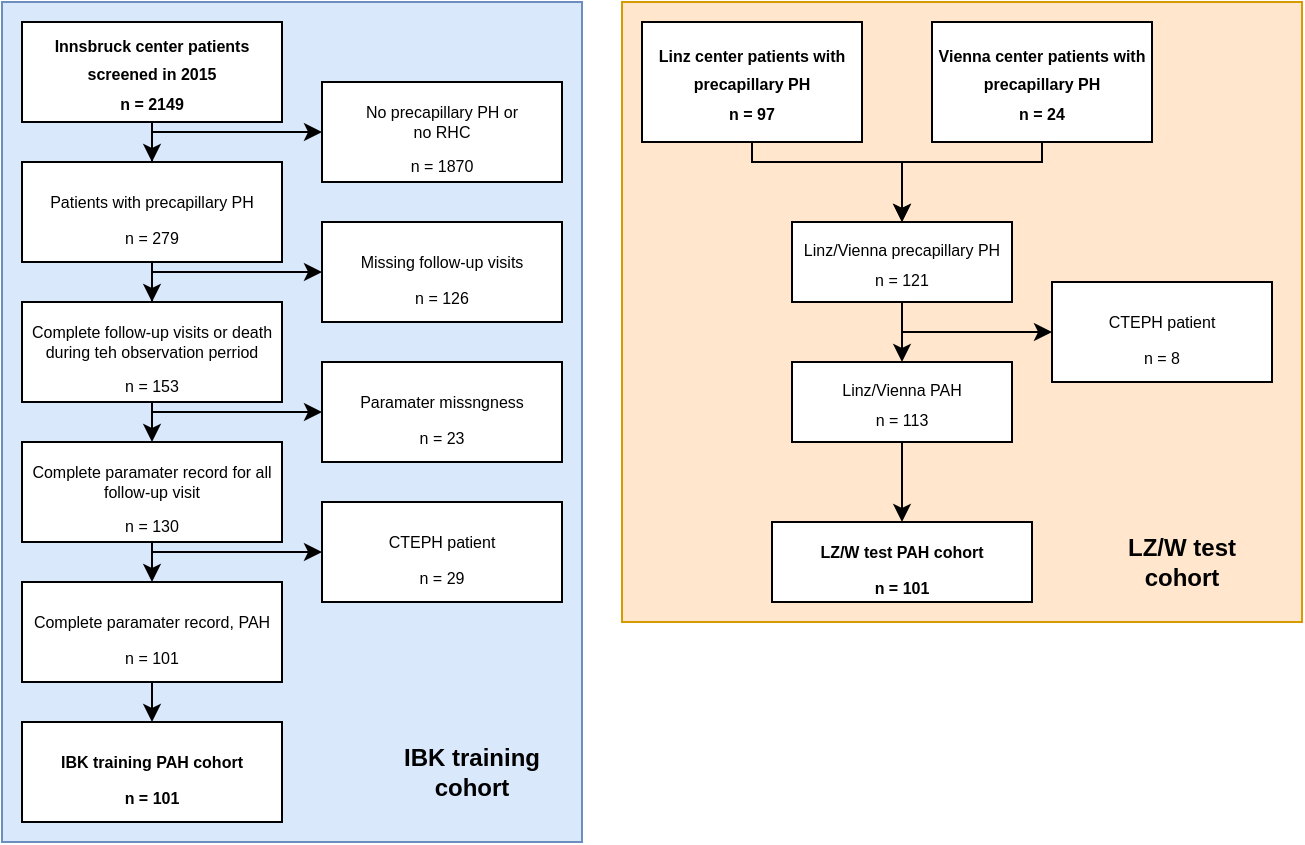 <mxfile version="15.4.0" type="device"><diagram id="SUT3NOWvtUY3PuW5CON_" name="Page-1"><mxGraphModel dx="749" dy="1536" grid="1" gridSize="10" guides="1" tooltips="1" connect="1" arrows="1" fold="1" page="1" pageScale="1" pageWidth="690" pageHeight="980" math="0" shadow="0"><root><mxCell id="0"/><mxCell id="1" parent="0"/><mxCell id="iDVd71Pl4IhMD59kDl6T-55" value="" style="rounded=0;whiteSpace=wrap;html=1;verticalAlign=middle;fillColor=#ffe6cc;strokeColor=#d79b00;" vertex="1" parent="1"><mxGeometry x="340" y="-960" width="340" height="310" as="geometry"/></mxCell><mxCell id="iDVd71Pl4IhMD59kDl6T-56" style="edgeStyle=orthogonalEdgeStyle;rounded=0;orthogonalLoop=1;jettySize=auto;html=1;exitX=0.5;exitY=1;exitDx=0;exitDy=0;entryX=0.5;entryY=0;entryDx=0;entryDy=0;" edge="1" parent="1" source="iDVd71Pl4IhMD59kDl6T-25" target="iDVd71Pl4IhMD59kDl6T-51"><mxGeometry relative="1" as="geometry"><Array as="points"><mxPoint x="405" y="-880"/><mxPoint x="480" y="-880"/></Array></mxGeometry></mxCell><mxCell id="iDVd71Pl4IhMD59kDl6T-25" value="&lt;font style=&quot;font-size: 8px&quot;&gt;Linz center patients with precapillary PH&lt;br&gt;n = 97&lt;br&gt;&lt;/font&gt;" style="rounded=0;whiteSpace=wrap;html=1;spacing=0;fontStyle=1" vertex="1" parent="1"><mxGeometry x="350" y="-950" width="110" height="60" as="geometry"/></mxCell><mxCell id="iDVd71Pl4IhMD59kDl6T-59" style="edgeStyle=orthogonalEdgeStyle;rounded=0;orthogonalLoop=1;jettySize=auto;html=1;entryX=0.5;entryY=0;entryDx=0;entryDy=0;" edge="1" parent="1" source="iDVd71Pl4IhMD59kDl6T-27" target="iDVd71Pl4IhMD59kDl6T-51"><mxGeometry relative="1" as="geometry"><Array as="points"><mxPoint x="550" y="-880"/><mxPoint x="480" y="-880"/></Array></mxGeometry></mxCell><mxCell id="iDVd71Pl4IhMD59kDl6T-27" value="&lt;font style=&quot;font-size: 8px&quot;&gt;Vienna center patients with precapillary PH&lt;br&gt;n = 24&lt;br&gt;&lt;/font&gt;" style="rounded=0;whiteSpace=wrap;html=1;spacing=0;fontStyle=1" vertex="1" parent="1"><mxGeometry x="495" y="-950" width="110" height="60" as="geometry"/></mxCell><mxCell id="iDVd71Pl4IhMD59kDl6T-60" style="edgeStyle=orthogonalEdgeStyle;rounded=0;orthogonalLoop=1;jettySize=auto;html=1;exitX=0.5;exitY=1;exitDx=0;exitDy=0;entryX=0.5;entryY=0;entryDx=0;entryDy=0;" edge="1" parent="1" source="iDVd71Pl4IhMD59kDl6T-51" target="iDVd71Pl4IhMD59kDl6T-52"><mxGeometry relative="1" as="geometry"/></mxCell><mxCell id="iDVd71Pl4IhMD59kDl6T-62" style="edgeStyle=orthogonalEdgeStyle;rounded=0;orthogonalLoop=1;jettySize=auto;html=1;exitX=0.5;exitY=1;exitDx=0;exitDy=0;entryX=0;entryY=0.5;entryDx=0;entryDy=0;" edge="1" parent="1" source="iDVd71Pl4IhMD59kDl6T-51" target="iDVd71Pl4IhMD59kDl6T-53"><mxGeometry relative="1" as="geometry"><Array as="points"><mxPoint x="480" y="-795"/></Array></mxGeometry></mxCell><mxCell id="iDVd71Pl4IhMD59kDl6T-51" value="&lt;font style=&quot;font-size: 8px&quot;&gt;Linz/Vienna precapillary PH&lt;br&gt;n = 121&lt;br&gt;&lt;/font&gt;" style="rounded=0;whiteSpace=wrap;html=1;spacing=0;fontStyle=0" vertex="1" parent="1"><mxGeometry x="425" y="-850" width="110" height="40" as="geometry"/></mxCell><mxCell id="iDVd71Pl4IhMD59kDl6T-61" style="edgeStyle=orthogonalEdgeStyle;rounded=0;orthogonalLoop=1;jettySize=auto;html=1;entryX=0.5;entryY=0;entryDx=0;entryDy=0;" edge="1" parent="1" source="iDVd71Pl4IhMD59kDl6T-52" target="iDVd71Pl4IhMD59kDl6T-54"><mxGeometry relative="1" as="geometry"/></mxCell><mxCell id="iDVd71Pl4IhMD59kDl6T-52" value="&lt;font style=&quot;font-size: 8px&quot;&gt;Linz/Vienna PAH&lt;br&gt;n = 113&lt;br&gt;&lt;/font&gt;" style="rounded=0;whiteSpace=wrap;html=1;spacing=0;fontStyle=0" vertex="1" parent="1"><mxGeometry x="425" y="-780" width="110" height="40" as="geometry"/></mxCell><mxCell id="iDVd71Pl4IhMD59kDl6T-21" value="" style="rounded=0;whiteSpace=wrap;html=1;verticalAlign=middle;fillColor=#dae8fc;strokeColor=#6c8ebf;" vertex="1" parent="1"><mxGeometry x="30" y="-960" width="290" height="420" as="geometry"/></mxCell><mxCell id="iDVd71Pl4IhMD59kDl6T-2" value="&lt;font style=&quot;font-size: 8px&quot;&gt;Innsbruck center patients screened in 2015&lt;br&gt;n = 2149&lt;br&gt;&lt;/font&gt;" style="rounded=0;whiteSpace=wrap;html=1;spacing=0;fontStyle=1" vertex="1" parent="1"><mxGeometry x="40" y="-950" width="130" height="50" as="geometry"/></mxCell><mxCell id="iDVd71Pl4IhMD59kDl6T-3" value="&lt;font style=&quot;font-size: 8px&quot;&gt;&lt;p lang=&quot;en-US&quot; class=&quot;western&quot; align=&quot;center&quot; style=&quot;margin-bottom: 0in&quot;&gt;&lt;font face=&quot;Arial, serif&quot;&gt;No precapillary PH or&lt;br&gt;no RHC&lt;/font&gt;&lt;/p&gt;&lt;p lang=&quot;en-US&quot; class=&quot;western&quot; align=&quot;center&quot; style=&quot;margin-bottom: 0in&quot;&gt;&lt;font face=&quot;Arial, serif&quot;&gt;n = 1870&lt;/font&gt;&lt;/p&gt;&lt;/font&gt;" style="rounded=0;whiteSpace=wrap;html=1;verticalAlign=middle;spacing=0;" vertex="1" parent="1"><mxGeometry x="190" y="-920" width="120" height="50" as="geometry"/></mxCell><mxCell id="iDVd71Pl4IhMD59kDl6T-17" style="edgeStyle=orthogonalEdgeStyle;rounded=0;orthogonalLoop=1;jettySize=auto;html=1;exitX=0.5;exitY=1;exitDx=0;exitDy=0;" edge="1" parent="1" source="iDVd71Pl4IhMD59kDl6T-2" target="iDVd71Pl4IhMD59kDl6T-3"><mxGeometry x="30" y="-960" as="geometry"><Array as="points"><mxPoint x="105" y="-895"/></Array></mxGeometry></mxCell><mxCell id="iDVd71Pl4IhMD59kDl6T-4" value="&lt;font style=&quot;font-size: 8px&quot; face=&quot;Arial, serif&quot;&gt;&lt;p lang=&quot;en-US&quot; class=&quot;western&quot; align=&quot;center&quot; style=&quot;margin-bottom: 0in&quot;&gt;Patients with precapillary PH&lt;/p&gt;&lt;p lang=&quot;en-US&quot; class=&quot;western&quot; align=&quot;center&quot; style=&quot;margin-bottom: 0in&quot;&gt;n = 279&lt;/p&gt;&lt;/font&gt;" style="rounded=0;whiteSpace=wrap;html=1;verticalAlign=middle;spacing=0;" vertex="1" parent="1"><mxGeometry x="40" y="-880" width="130" height="50" as="geometry"/></mxCell><mxCell id="iDVd71Pl4IhMD59kDl6T-12" style="edgeStyle=orthogonalEdgeStyle;rounded=0;orthogonalLoop=1;jettySize=auto;html=1;entryX=0.5;entryY=0;entryDx=0;entryDy=0;" edge="1" parent="1" source="iDVd71Pl4IhMD59kDl6T-2" target="iDVd71Pl4IhMD59kDl6T-4"><mxGeometry x="30" y="-960" as="geometry"/></mxCell><mxCell id="iDVd71Pl4IhMD59kDl6T-5" value="&lt;font style=&quot;font-size: 8px&quot; face=&quot;Arial, serif&quot;&gt;&lt;p lang=&quot;en-US&quot; class=&quot;western&quot; align=&quot;center&quot; style=&quot;margin-bottom: 0in&quot;&gt;Complete follow-up visits or death during teh observation perriod&lt;/p&gt;&lt;p lang=&quot;en-US&quot; class=&quot;western&quot; align=&quot;center&quot; style=&quot;margin-bottom: 0in&quot;&gt;n = 153&lt;/p&gt;&lt;/font&gt;" style="rounded=0;whiteSpace=wrap;html=1;verticalAlign=middle;spacing=0;" vertex="1" parent="1"><mxGeometry x="40" y="-810" width="130" height="50" as="geometry"/></mxCell><mxCell id="iDVd71Pl4IhMD59kDl6T-13" style="edgeStyle=orthogonalEdgeStyle;rounded=0;orthogonalLoop=1;jettySize=auto;html=1;entryX=0.5;entryY=0;entryDx=0;entryDy=0;" edge="1" parent="1" source="iDVd71Pl4IhMD59kDl6T-4" target="iDVd71Pl4IhMD59kDl6T-5"><mxGeometry x="30" y="-960" as="geometry"/></mxCell><mxCell id="iDVd71Pl4IhMD59kDl6T-6" value="&lt;font style=&quot;font-size: 8px&quot;&gt;&lt;p lang=&quot;en-US&quot; class=&quot;western&quot; align=&quot;center&quot; style=&quot;margin-bottom: 0in&quot;&gt;&lt;font face=&quot;Arial, serif&quot;&gt;Missing follow-up visits&lt;/font&gt;&lt;/p&gt;&lt;p lang=&quot;en-US&quot; class=&quot;western&quot; align=&quot;center&quot; style=&quot;margin-bottom: 0in&quot;&gt;&lt;font face=&quot;Arial, serif&quot;&gt;n = 126&lt;/font&gt;&lt;/p&gt;&lt;/font&gt;" style="rounded=0;whiteSpace=wrap;html=1;verticalAlign=middle;spacing=0;" vertex="1" parent="1"><mxGeometry x="190" y="-850" width="120" height="50" as="geometry"/></mxCell><mxCell id="iDVd71Pl4IhMD59kDl6T-18" style="edgeStyle=orthogonalEdgeStyle;rounded=0;orthogonalLoop=1;jettySize=auto;html=1;exitX=0.5;exitY=1;exitDx=0;exitDy=0;entryX=0;entryY=0.5;entryDx=0;entryDy=0;" edge="1" parent="1" source="iDVd71Pl4IhMD59kDl6T-4" target="iDVd71Pl4IhMD59kDl6T-6"><mxGeometry x="30" y="-960" as="geometry"><Array as="points"><mxPoint x="105" y="-825"/></Array></mxGeometry></mxCell><mxCell id="iDVd71Pl4IhMD59kDl6T-7" value="&lt;font style=&quot;font-size: 8px&quot; face=&quot;Arial, serif&quot;&gt;&lt;p lang=&quot;en-US&quot; class=&quot;western&quot; align=&quot;center&quot; style=&quot;margin-bottom: 0in&quot;&gt;Complete paramater record for all follow-up visit&lt;/p&gt;&lt;p lang=&quot;en-US&quot; class=&quot;western&quot; align=&quot;center&quot; style=&quot;margin-bottom: 0in&quot;&gt;n = 130&lt;/p&gt;&lt;/font&gt;" style="rounded=0;whiteSpace=wrap;html=1;verticalAlign=middle;spacing=0;" vertex="1" parent="1"><mxGeometry x="40" y="-740" width="130" height="50" as="geometry"/></mxCell><mxCell id="iDVd71Pl4IhMD59kDl6T-14" style="edgeStyle=orthogonalEdgeStyle;rounded=0;orthogonalLoop=1;jettySize=auto;html=1;exitX=0.5;exitY=1;exitDx=0;exitDy=0;entryX=0.5;entryY=0;entryDx=0;entryDy=0;" edge="1" parent="1" source="iDVd71Pl4IhMD59kDl6T-5" target="iDVd71Pl4IhMD59kDl6T-7"><mxGeometry x="30" y="-960" as="geometry"/></mxCell><mxCell id="iDVd71Pl4IhMD59kDl6T-8" value="&lt;font style=&quot;font-size: 8px&quot;&gt;&lt;p lang=&quot;en-US&quot; class=&quot;western&quot; align=&quot;center&quot; style=&quot;margin-bottom: 0in&quot;&gt;&lt;font face=&quot;Arial, serif&quot;&gt;Paramater missngness&lt;/font&gt;&lt;/p&gt;&lt;p lang=&quot;en-US&quot; class=&quot;western&quot; align=&quot;center&quot; style=&quot;margin-bottom: 0in&quot;&gt;&lt;font face=&quot;Arial, serif&quot;&gt;n = 23&lt;/font&gt;&lt;/p&gt;&lt;/font&gt;" style="rounded=0;whiteSpace=wrap;html=1;verticalAlign=middle;spacing=0;" vertex="1" parent="1"><mxGeometry x="190" y="-780" width="120" height="50" as="geometry"/></mxCell><mxCell id="iDVd71Pl4IhMD59kDl6T-19" style="edgeStyle=orthogonalEdgeStyle;rounded=0;orthogonalLoop=1;jettySize=auto;html=1;exitX=0.5;exitY=1;exitDx=0;exitDy=0;entryX=0;entryY=0.5;entryDx=0;entryDy=0;" edge="1" parent="1" source="iDVd71Pl4IhMD59kDl6T-5" target="iDVd71Pl4IhMD59kDl6T-8"><mxGeometry x="30" y="-960" as="geometry"><Array as="points"><mxPoint x="105" y="-755"/></Array></mxGeometry></mxCell><mxCell id="iDVd71Pl4IhMD59kDl6T-9" value="&lt;font style=&quot;font-size: 8px&quot; face=&quot;Arial, serif&quot;&gt;&lt;p lang=&quot;en-US&quot; class=&quot;western&quot; align=&quot;center&quot; style=&quot;margin-bottom: 0in&quot;&gt;Complete paramater record, PAH&lt;/p&gt;&lt;p lang=&quot;en-US&quot; class=&quot;western&quot; align=&quot;center&quot; style=&quot;margin-bottom: 0in&quot;&gt;n = 101&lt;/p&gt;&lt;/font&gt;" style="rounded=0;whiteSpace=wrap;html=1;verticalAlign=middle;spacing=0;" vertex="1" parent="1"><mxGeometry x="40" y="-670" width="130" height="50" as="geometry"/></mxCell><mxCell id="iDVd71Pl4IhMD59kDl6T-15" style="edgeStyle=orthogonalEdgeStyle;rounded=0;orthogonalLoop=1;jettySize=auto;html=1;exitX=0.5;exitY=1;exitDx=0;exitDy=0;entryX=0.5;entryY=0;entryDx=0;entryDy=0;" edge="1" parent="1" source="iDVd71Pl4IhMD59kDl6T-7" target="iDVd71Pl4IhMD59kDl6T-9"><mxGeometry x="30" y="-960" as="geometry"/></mxCell><mxCell id="iDVd71Pl4IhMD59kDl6T-10" value="&lt;font style=&quot;font-size: 8px&quot; face=&quot;Arial, serif&quot;&gt;&lt;p lang=&quot;en-US&quot; class=&quot;western&quot; align=&quot;center&quot; style=&quot;margin-bottom: 0in&quot;&gt;IBK training PAH cohort&lt;/p&gt;&lt;p lang=&quot;en-US&quot; class=&quot;western&quot; align=&quot;center&quot; style=&quot;margin-bottom: 0in&quot;&gt;n = 101&lt;/p&gt;&lt;/font&gt;" style="rounded=0;whiteSpace=wrap;html=1;verticalAlign=middle;spacing=0;fontStyle=1" vertex="1" parent="1"><mxGeometry x="40" y="-600" width="130" height="50" as="geometry"/></mxCell><mxCell id="iDVd71Pl4IhMD59kDl6T-16" style="edgeStyle=orthogonalEdgeStyle;rounded=0;orthogonalLoop=1;jettySize=auto;html=1;exitX=0.5;exitY=1;exitDx=0;exitDy=0;entryX=0.5;entryY=0;entryDx=0;entryDy=0;" edge="1" parent="1" source="iDVd71Pl4IhMD59kDl6T-9" target="iDVd71Pl4IhMD59kDl6T-10"><mxGeometry x="30" y="-960" as="geometry"/></mxCell><mxCell id="iDVd71Pl4IhMD59kDl6T-11" value="&lt;font style=&quot;font-size: 8px&quot;&gt;&lt;p lang=&quot;en-US&quot; class=&quot;western&quot; align=&quot;center&quot; style=&quot;margin-bottom: 0in&quot;&gt;&lt;font face=&quot;Arial, serif&quot;&gt;CTEPH patient&lt;/font&gt;&lt;/p&gt;&lt;p lang=&quot;en-US&quot; class=&quot;western&quot; align=&quot;center&quot; style=&quot;margin-bottom: 0in&quot;&gt;&lt;font face=&quot;Arial, serif&quot;&gt;n = 29&lt;/font&gt;&lt;/p&gt;&lt;/font&gt;" style="rounded=0;whiteSpace=wrap;html=1;verticalAlign=middle;spacing=0;" vertex="1" parent="1"><mxGeometry x="190" y="-710" width="120" height="50" as="geometry"/></mxCell><mxCell id="iDVd71Pl4IhMD59kDl6T-20" style="edgeStyle=orthogonalEdgeStyle;rounded=0;orthogonalLoop=1;jettySize=auto;html=1;exitX=0.5;exitY=1;exitDx=0;exitDy=0;entryX=0;entryY=0.5;entryDx=0;entryDy=0;" edge="1" parent="1" source="iDVd71Pl4IhMD59kDl6T-7" target="iDVd71Pl4IhMD59kDl6T-11"><mxGeometry x="30" y="-960" as="geometry"><Array as="points"><mxPoint x="105" y="-685"/></Array></mxGeometry></mxCell><mxCell id="iDVd71Pl4IhMD59kDl6T-22" value="IBK training cohort" style="text;html=1;strokeColor=none;fillColor=none;align=center;verticalAlign=middle;whiteSpace=wrap;rounded=0;fontStyle=1" vertex="1" parent="1"><mxGeometry x="220" y="-590" width="90" height="30" as="geometry"/></mxCell><mxCell id="iDVd71Pl4IhMD59kDl6T-53" value="&lt;font style=&quot;font-size: 8px&quot;&gt;&lt;p lang=&quot;en-US&quot; class=&quot;western&quot; align=&quot;center&quot; style=&quot;margin-bottom: 0in&quot;&gt;&lt;font face=&quot;Arial, serif&quot;&gt;CTEPH patient&lt;/font&gt;&lt;/p&gt;&lt;p lang=&quot;en-US&quot; class=&quot;western&quot; align=&quot;center&quot; style=&quot;margin-bottom: 0in&quot;&gt;&lt;font face=&quot;Arial, serif&quot;&gt;n = 8&lt;/font&gt;&lt;/p&gt;&lt;/font&gt;" style="rounded=0;whiteSpace=wrap;html=1;verticalAlign=middle;spacing=0;" vertex="1" parent="1"><mxGeometry x="555" y="-820" width="110" height="50" as="geometry"/></mxCell><mxCell id="iDVd71Pl4IhMD59kDl6T-54" value="&lt;font style=&quot;font-size: 8px&quot; face=&quot;Arial, serif&quot;&gt;&lt;p lang=&quot;en-US&quot; class=&quot;western&quot; align=&quot;center&quot; style=&quot;margin-bottom: 0in&quot;&gt;LZ/W test PAH cohort&lt;/p&gt;&lt;p lang=&quot;en-US&quot; class=&quot;western&quot; align=&quot;center&quot; style=&quot;margin-bottom: 0in&quot;&gt;n = 101&lt;/p&gt;&lt;/font&gt;" style="rounded=0;whiteSpace=wrap;html=1;verticalAlign=middle;spacing=0;fontStyle=1" vertex="1" parent="1"><mxGeometry x="415" y="-700" width="130" height="40" as="geometry"/></mxCell><mxCell id="iDVd71Pl4IhMD59kDl6T-63" value="LZ/W test cohort" style="text;html=1;strokeColor=none;fillColor=none;align=center;verticalAlign=middle;whiteSpace=wrap;rounded=0;fontStyle=1" vertex="1" parent="1"><mxGeometry x="575" y="-695" width="90" height="30" as="geometry"/></mxCell></root></mxGraphModel></diagram></mxfile>